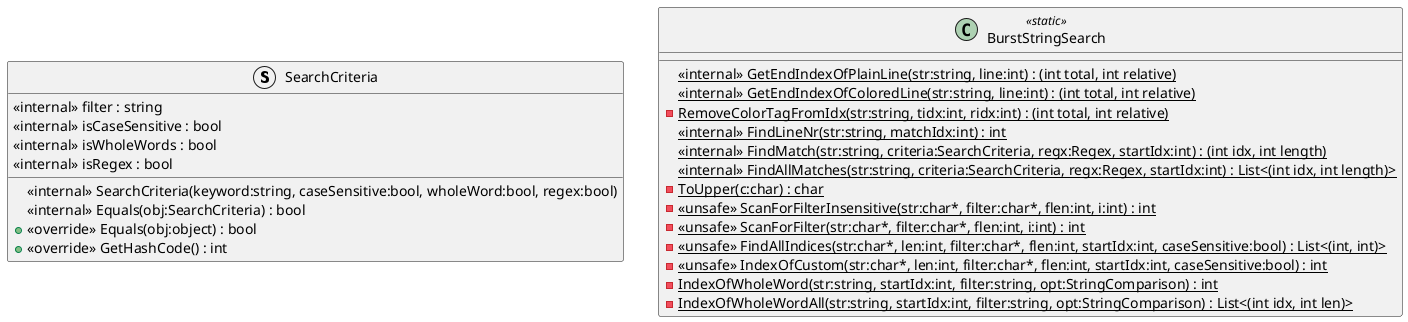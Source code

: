 @startuml
struct SearchCriteria {
    <<internal>> filter : string
    <<internal>> isCaseSensitive : bool
    <<internal>> isWholeWords : bool
    <<internal>> isRegex : bool
    <<internal>> SearchCriteria(keyword:string, caseSensitive:bool, wholeWord:bool, regex:bool)
    <<internal>> Equals(obj:SearchCriteria) : bool
    + <<override>> Equals(obj:object) : bool
    + <<override>> GetHashCode() : int
}
class BurstStringSearch <<static>> {
    <<internal>> {static} GetEndIndexOfPlainLine(str:string, line:int) : (int total, int relative)
    <<internal>> {static} GetEndIndexOfColoredLine(str:string, line:int) : (int total, int relative)
    - {static} RemoveColorTagFromIdx(str:string, tidx:int, ridx:int) : (int total, int relative)
    <<internal>> {static} FindLineNr(str:string, matchIdx:int) : int
    <<internal>> {static} FindMatch(str:string, criteria:SearchCriteria, regx:Regex, startIdx:int) : (int idx, int length)
    <<internal>> {static} FindAllMatches(str:string, criteria:SearchCriteria, regx:Regex, startIdx:int) : List<(int idx, int length)>
    - {static} ToUpper(c:char) : char
    - {static} <<unsafe>> ScanForFilterInsensitive(str:char*, filter:char*, flen:int, i:int) : int
    - {static} <<unsafe>> ScanForFilter(str:char*, filter:char*, flen:int, i:int) : int
    - {static} <<unsafe>> FindAllIndices(str:char*, len:int, filter:char*, flen:int, startIdx:int, caseSensitive:bool) : List<(int, int)>
    - {static} <<unsafe>> IndexOfCustom(str:char*, len:int, filter:char*, flen:int, startIdx:int, caseSensitive:bool) : int
    - {static} IndexOfWholeWord(str:string, startIdx:int, filter:string, opt:StringComparison) : int
    - {static} IndexOfWholeWordAll(str:string, startIdx:int, filter:string, opt:StringComparison) : List<(int idx, int len)>
}
@enduml
